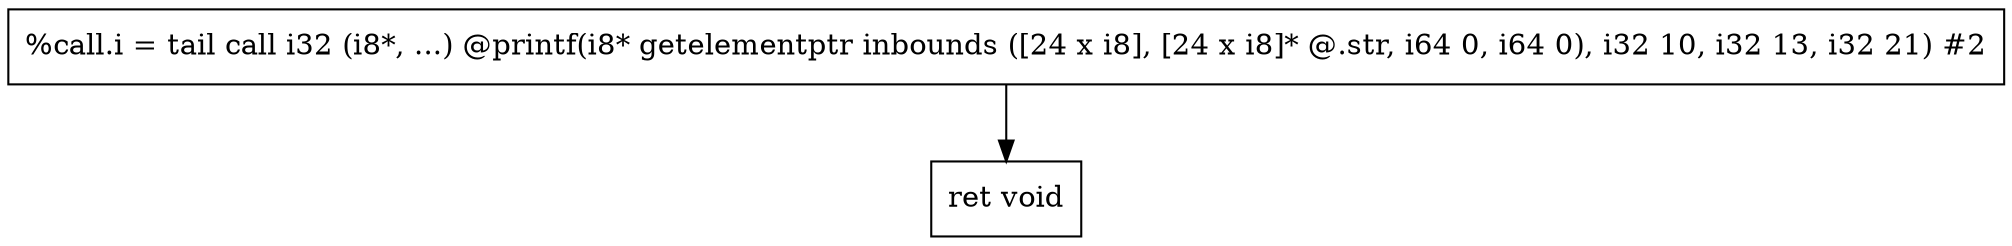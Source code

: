 digraph "CDFG for'main' function" {
	Node0x560b59419658[shape=record, label="  %call.i = tail call i32 (i8*, ...) @printf(i8* getelementptr inbounds ([24 x i8], [24 x i8]* @.str, i64 0, i64 0), i32 10, i32 13, i32 21) #2"]
	Node0x560b59419720[shape=record, label="  ret void"]
	Node0x560b59419658 -> Node0x560b59419720
edge [color=red]
}
